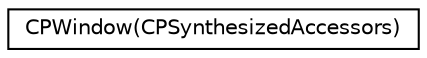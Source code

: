 digraph "Graphical Class Hierarchy"
{
  edge [fontname="Helvetica",fontsize="10",labelfontname="Helvetica",labelfontsize="10"];
  node [fontname="Helvetica",fontsize="10",shape=record];
  rankdir="LR";
  Node1 [label="CPWindow(CPSynthesizedAccessors)",height=0.2,width=0.4,color="black", fillcolor="white", style="filled",URL="$category_c_p_window_07_c_p_synthesized_accessors_08.html"];
}
